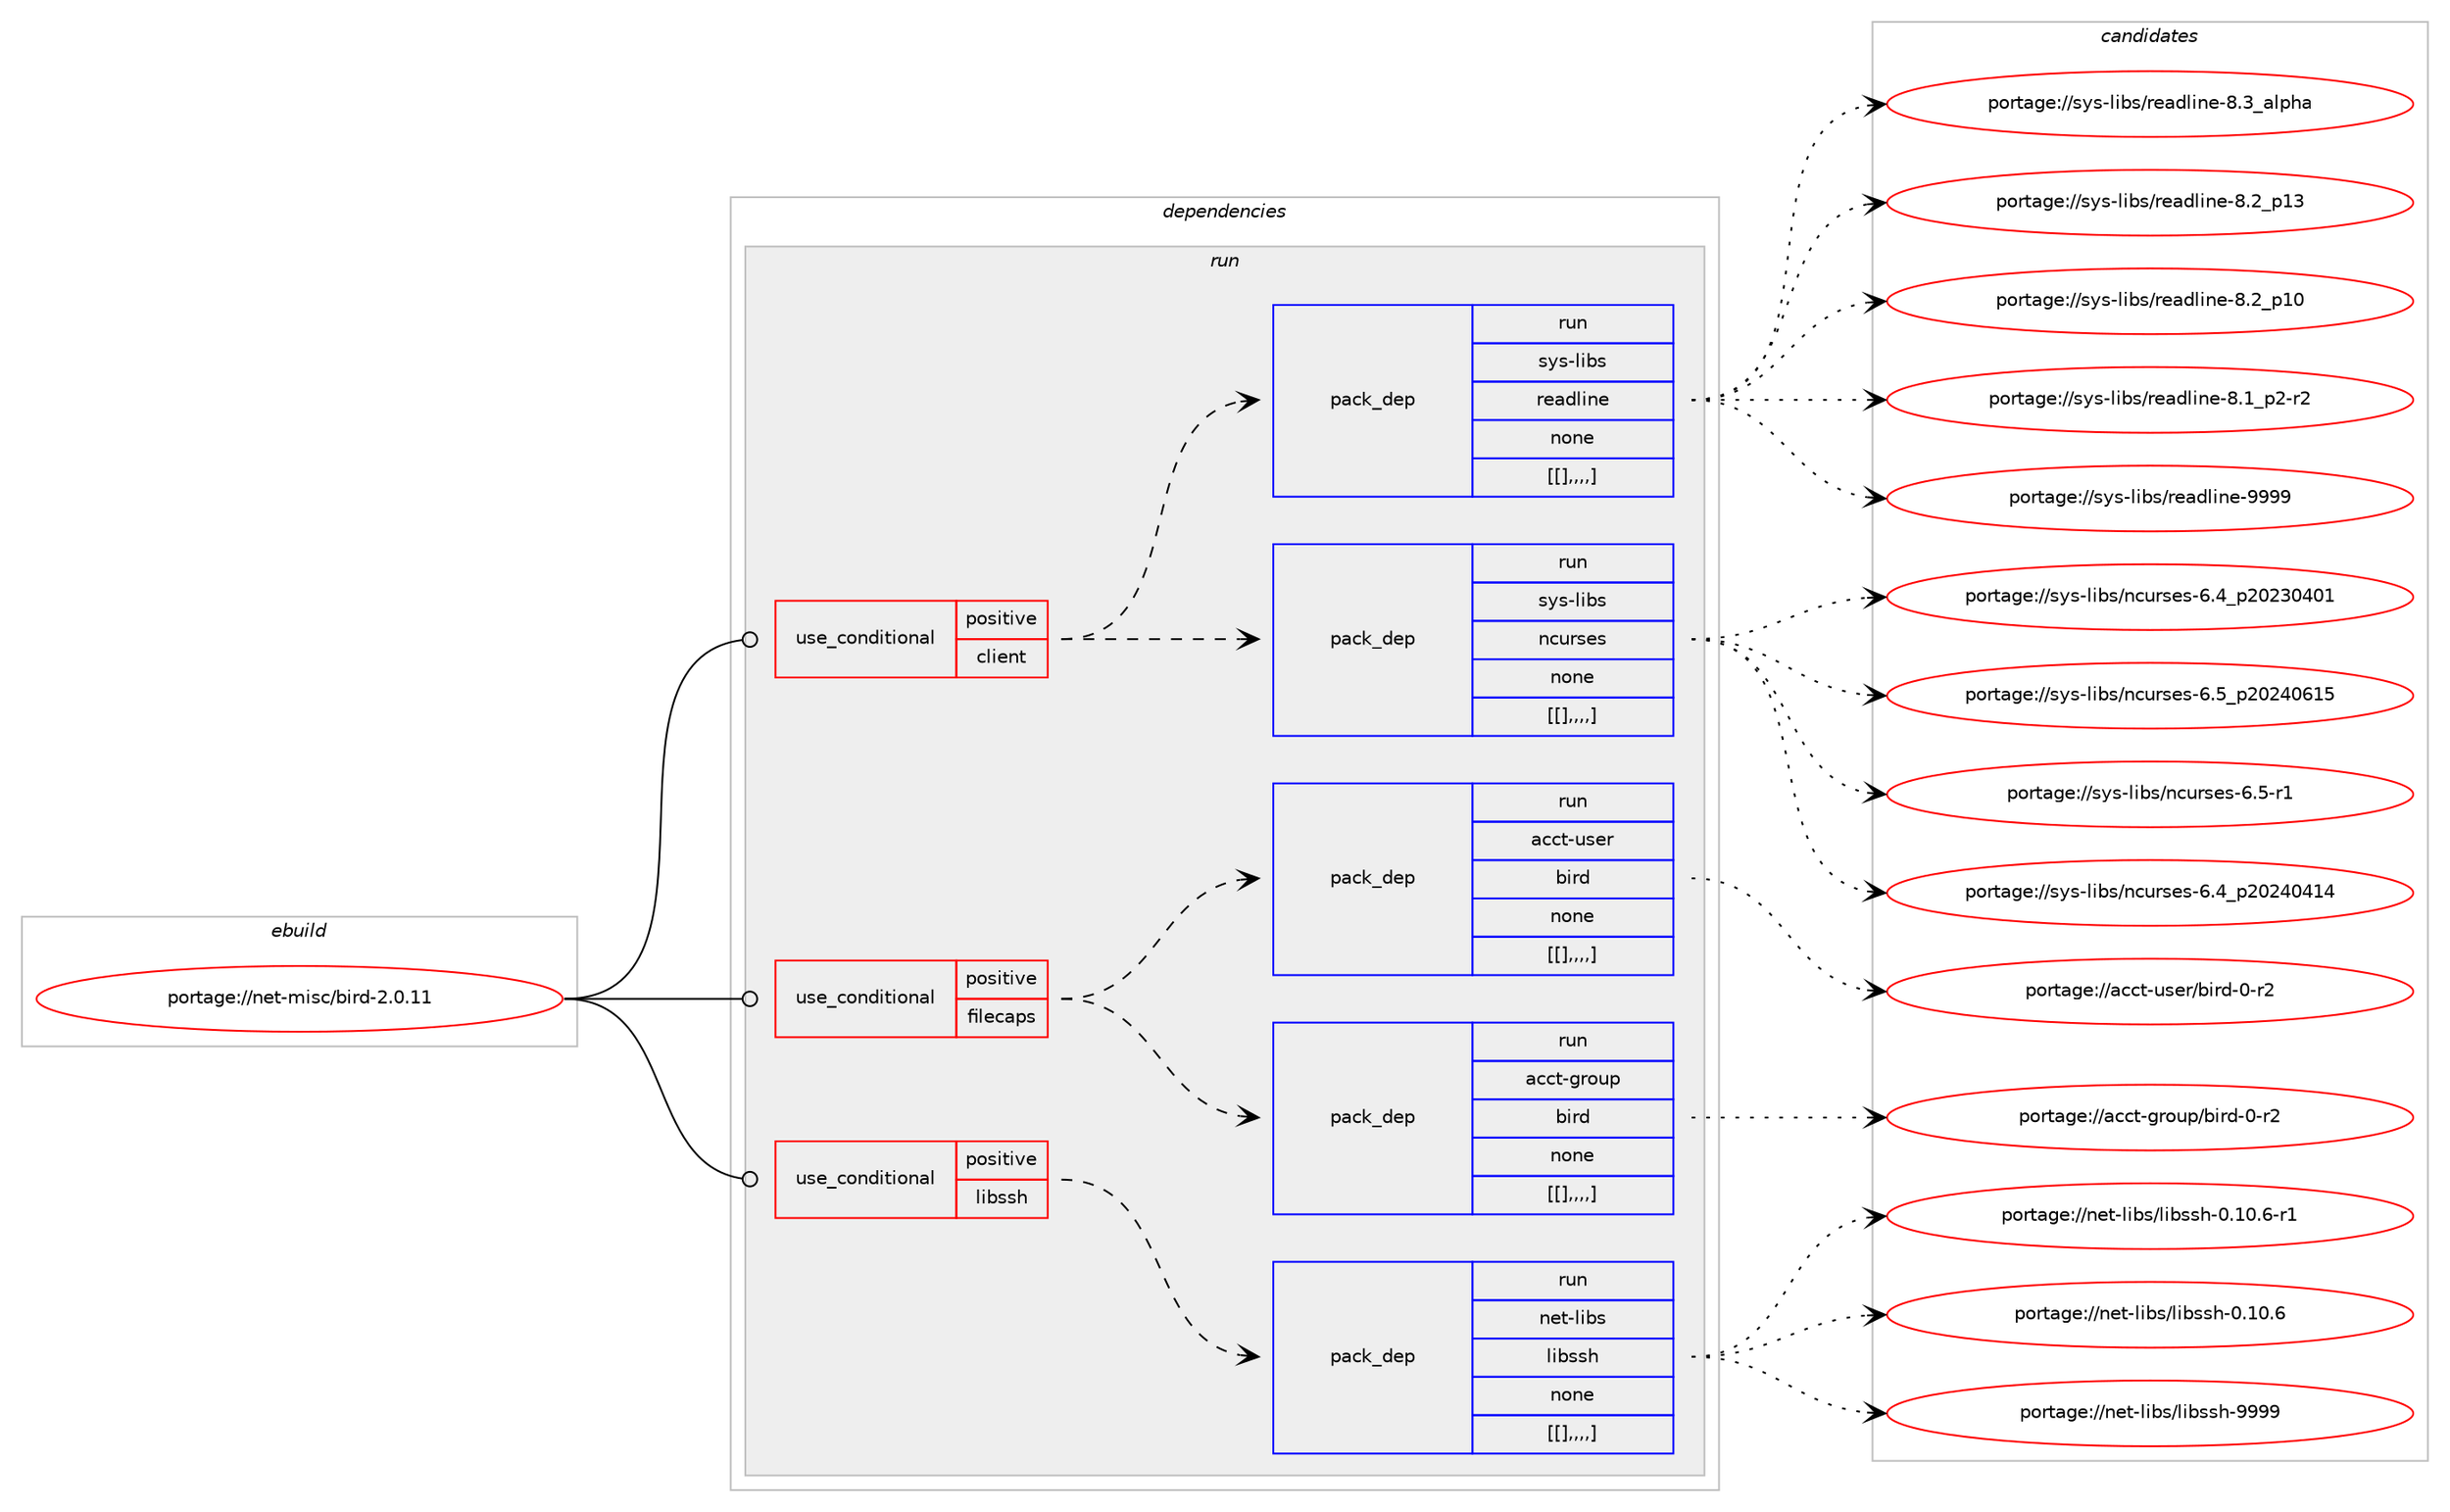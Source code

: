 digraph prolog {

# *************
# Graph options
# *************

newrank=true;
concentrate=true;
compound=true;
graph [rankdir=LR,fontname=Helvetica,fontsize=10,ranksep=1.5];#, ranksep=2.5, nodesep=0.2];
edge  [arrowhead=vee];
node  [fontname=Helvetica,fontsize=10];

# **********
# The ebuild
# **********

subgraph cluster_leftcol {
color=gray;
label=<<i>ebuild</i>>;
id [label="portage://net-misc/bird-2.0.11", color=red, width=4, href="../net-misc/bird-2.0.11.svg"];
}

# ****************
# The dependencies
# ****************

subgraph cluster_midcol {
color=gray;
label=<<i>dependencies</i>>;
subgraph cluster_compile {
fillcolor="#eeeeee";
style=filled;
label=<<i>compile</i>>;
}
subgraph cluster_compileandrun {
fillcolor="#eeeeee";
style=filled;
label=<<i>compile and run</i>>;
}
subgraph cluster_run {
fillcolor="#eeeeee";
style=filled;
label=<<i>run</i>>;
subgraph cond100515 {
dependency384607 [label=<<TABLE BORDER="0" CELLBORDER="1" CELLSPACING="0" CELLPADDING="4"><TR><TD ROWSPAN="3" CELLPADDING="10">use_conditional</TD></TR><TR><TD>positive</TD></TR><TR><TD>client</TD></TR></TABLE>>, shape=none, color=red];
subgraph pack281268 {
dependency384608 [label=<<TABLE BORDER="0" CELLBORDER="1" CELLSPACING="0" CELLPADDING="4" WIDTH="220"><TR><TD ROWSPAN="6" CELLPADDING="30">pack_dep</TD></TR><TR><TD WIDTH="110">run</TD></TR><TR><TD>sys-libs</TD></TR><TR><TD>ncurses</TD></TR><TR><TD>none</TD></TR><TR><TD>[[],,,,]</TD></TR></TABLE>>, shape=none, color=blue];
}
dependency384607:e -> dependency384608:w [weight=20,style="dashed",arrowhead="vee"];
subgraph pack281269 {
dependency384609 [label=<<TABLE BORDER="0" CELLBORDER="1" CELLSPACING="0" CELLPADDING="4" WIDTH="220"><TR><TD ROWSPAN="6" CELLPADDING="30">pack_dep</TD></TR><TR><TD WIDTH="110">run</TD></TR><TR><TD>sys-libs</TD></TR><TR><TD>readline</TD></TR><TR><TD>none</TD></TR><TR><TD>[[],,,,]</TD></TR></TABLE>>, shape=none, color=blue];
}
dependency384607:e -> dependency384609:w [weight=20,style="dashed",arrowhead="vee"];
}
id:e -> dependency384607:w [weight=20,style="solid",arrowhead="odot"];
subgraph cond100516 {
dependency384610 [label=<<TABLE BORDER="0" CELLBORDER="1" CELLSPACING="0" CELLPADDING="4"><TR><TD ROWSPAN="3" CELLPADDING="10">use_conditional</TD></TR><TR><TD>positive</TD></TR><TR><TD>filecaps</TD></TR></TABLE>>, shape=none, color=red];
subgraph pack281270 {
dependency384611 [label=<<TABLE BORDER="0" CELLBORDER="1" CELLSPACING="0" CELLPADDING="4" WIDTH="220"><TR><TD ROWSPAN="6" CELLPADDING="30">pack_dep</TD></TR><TR><TD WIDTH="110">run</TD></TR><TR><TD>acct-group</TD></TR><TR><TD>bird</TD></TR><TR><TD>none</TD></TR><TR><TD>[[],,,,]</TD></TR></TABLE>>, shape=none, color=blue];
}
dependency384610:e -> dependency384611:w [weight=20,style="dashed",arrowhead="vee"];
subgraph pack281271 {
dependency384612 [label=<<TABLE BORDER="0" CELLBORDER="1" CELLSPACING="0" CELLPADDING="4" WIDTH="220"><TR><TD ROWSPAN="6" CELLPADDING="30">pack_dep</TD></TR><TR><TD WIDTH="110">run</TD></TR><TR><TD>acct-user</TD></TR><TR><TD>bird</TD></TR><TR><TD>none</TD></TR><TR><TD>[[],,,,]</TD></TR></TABLE>>, shape=none, color=blue];
}
dependency384610:e -> dependency384612:w [weight=20,style="dashed",arrowhead="vee"];
}
id:e -> dependency384610:w [weight=20,style="solid",arrowhead="odot"];
subgraph cond100517 {
dependency384613 [label=<<TABLE BORDER="0" CELLBORDER="1" CELLSPACING="0" CELLPADDING="4"><TR><TD ROWSPAN="3" CELLPADDING="10">use_conditional</TD></TR><TR><TD>positive</TD></TR><TR><TD>libssh</TD></TR></TABLE>>, shape=none, color=red];
subgraph pack281272 {
dependency384614 [label=<<TABLE BORDER="0" CELLBORDER="1" CELLSPACING="0" CELLPADDING="4" WIDTH="220"><TR><TD ROWSPAN="6" CELLPADDING="30">pack_dep</TD></TR><TR><TD WIDTH="110">run</TD></TR><TR><TD>net-libs</TD></TR><TR><TD>libssh</TD></TR><TR><TD>none</TD></TR><TR><TD>[[],,,,]</TD></TR></TABLE>>, shape=none, color=blue];
}
dependency384613:e -> dependency384614:w [weight=20,style="dashed",arrowhead="vee"];
}
id:e -> dependency384613:w [weight=20,style="solid",arrowhead="odot"];
}
}

# **************
# The candidates
# **************

subgraph cluster_choices {
rank=same;
color=gray;
label=<<i>candidates</i>>;

subgraph choice281268 {
color=black;
nodesep=1;
choice1151211154510810598115471109911711411510111545544653951125048505248544953 [label="portage://sys-libs/ncurses-6.5_p20240615", color=red, width=4,href="../sys-libs/ncurses-6.5_p20240615.svg"];
choice11512111545108105981154711099117114115101115455446534511449 [label="portage://sys-libs/ncurses-6.5-r1", color=red, width=4,href="../sys-libs/ncurses-6.5-r1.svg"];
choice1151211154510810598115471109911711411510111545544652951125048505248524952 [label="portage://sys-libs/ncurses-6.4_p20240414", color=red, width=4,href="../sys-libs/ncurses-6.4_p20240414.svg"];
choice1151211154510810598115471109911711411510111545544652951125048505148524849 [label="portage://sys-libs/ncurses-6.4_p20230401", color=red, width=4,href="../sys-libs/ncurses-6.4_p20230401.svg"];
dependency384608:e -> choice1151211154510810598115471109911711411510111545544653951125048505248544953:w [style=dotted,weight="100"];
dependency384608:e -> choice11512111545108105981154711099117114115101115455446534511449:w [style=dotted,weight="100"];
dependency384608:e -> choice1151211154510810598115471109911711411510111545544652951125048505248524952:w [style=dotted,weight="100"];
dependency384608:e -> choice1151211154510810598115471109911711411510111545544652951125048505148524849:w [style=dotted,weight="100"];
}
subgraph choice281269 {
color=black;
nodesep=1;
choice115121115451081059811547114101971001081051101014557575757 [label="portage://sys-libs/readline-9999", color=red, width=4,href="../sys-libs/readline-9999.svg"];
choice1151211154510810598115471141019710010810511010145564651959710811210497 [label="portage://sys-libs/readline-8.3_alpha", color=red, width=4,href="../sys-libs/readline-8.3_alpha.svg"];
choice1151211154510810598115471141019710010810511010145564650951124951 [label="portage://sys-libs/readline-8.2_p13", color=red, width=4,href="../sys-libs/readline-8.2_p13.svg"];
choice1151211154510810598115471141019710010810511010145564650951124948 [label="portage://sys-libs/readline-8.2_p10", color=red, width=4,href="../sys-libs/readline-8.2_p10.svg"];
choice115121115451081059811547114101971001081051101014556464995112504511450 [label="portage://sys-libs/readline-8.1_p2-r2", color=red, width=4,href="../sys-libs/readline-8.1_p2-r2.svg"];
dependency384609:e -> choice115121115451081059811547114101971001081051101014557575757:w [style=dotted,weight="100"];
dependency384609:e -> choice1151211154510810598115471141019710010810511010145564651959710811210497:w [style=dotted,weight="100"];
dependency384609:e -> choice1151211154510810598115471141019710010810511010145564650951124951:w [style=dotted,weight="100"];
dependency384609:e -> choice1151211154510810598115471141019710010810511010145564650951124948:w [style=dotted,weight="100"];
dependency384609:e -> choice115121115451081059811547114101971001081051101014556464995112504511450:w [style=dotted,weight="100"];
}
subgraph choice281270 {
color=black;
nodesep=1;
choice97999911645103114111117112479810511410045484511450 [label="portage://acct-group/bird-0-r2", color=red, width=4,href="../acct-group/bird-0-r2.svg"];
dependency384611:e -> choice97999911645103114111117112479810511410045484511450:w [style=dotted,weight="100"];
}
subgraph choice281271 {
color=black;
nodesep=1;
choice97999911645117115101114479810511410045484511450 [label="portage://acct-user/bird-0-r2", color=red, width=4,href="../acct-user/bird-0-r2.svg"];
dependency384612:e -> choice97999911645117115101114479810511410045484511450:w [style=dotted,weight="100"];
}
subgraph choice281272 {
color=black;
nodesep=1;
choice110101116451081059811547108105981151151044557575757 [label="portage://net-libs/libssh-9999", color=red, width=4,href="../net-libs/libssh-9999.svg"];
choice11010111645108105981154710810598115115104454846494846544511449 [label="portage://net-libs/libssh-0.10.6-r1", color=red, width=4,href="../net-libs/libssh-0.10.6-r1.svg"];
choice1101011164510810598115471081059811511510445484649484654 [label="portage://net-libs/libssh-0.10.6", color=red, width=4,href="../net-libs/libssh-0.10.6.svg"];
dependency384614:e -> choice110101116451081059811547108105981151151044557575757:w [style=dotted,weight="100"];
dependency384614:e -> choice11010111645108105981154710810598115115104454846494846544511449:w [style=dotted,weight="100"];
dependency384614:e -> choice1101011164510810598115471081059811511510445484649484654:w [style=dotted,weight="100"];
}
}

}
